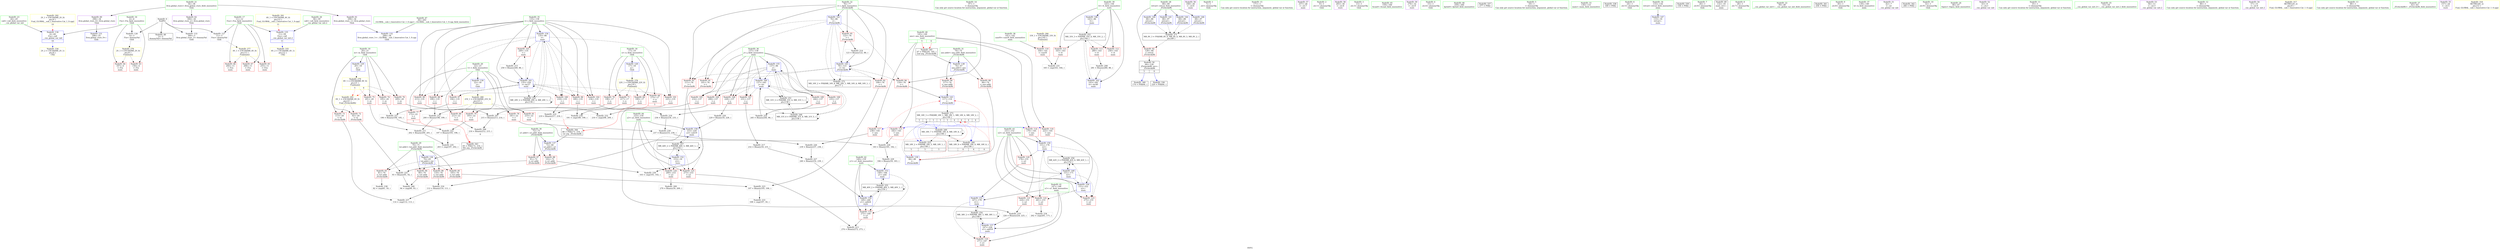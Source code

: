 digraph "SVFG" {
	label="SVFG";

	Node0x558e25064f40 [shape=record,color=grey,label="{NodeID: 0\nNullPtr}"];
	Node0x558e25064f40 -> Node0x558e25079da0[style=solid];
	Node0x558e25064f40 -> Node0x558e2507edf0[style=solid];
	Node0x558e25064f40 -> Node0x558e2507eec0[style=solid];
	Node0x558e25064f40 -> Node0x558e2507f4c0[style=solid];
	Node0x558e25079660 [shape=record,color=red,label="{NodeID: 97\n194\<--135\n\<--i\nmain\n}"];
	Node0x558e25079660 -> Node0x558e25085a70[style=solid];
	Node0x558e250642e0 [shape=record,color=green,label="{NodeID: 14\n97\<--1\n\<--dummyObj\nCan only get source location for instruction, argument, global var or function.}"];
	Node0x558e2509b350 [shape=record,color=yellow,style=double,label="{NodeID: 277\n4V_1 = ENCHI(MR_4V_0)\npts\{12 \}\nFun[main]}"];
	Node0x558e2509b350 -> Node0x558e2507ac30[style=dashed];
	Node0x558e2509b350 -> Node0x558e2507ad00[style=dashed];
	Node0x558e2509b350 -> Node0x558e2507add0[style=dashed];
	Node0x558e250791a0 [shape=record,color=red,label="{NodeID: 111\n163\<--143\n\<--tt\nmain\n}"];
	Node0x558e250791a0 -> Node0x558e25086970[style=solid];
	Node0x558e25077c80 [shape=record,color=green,label="{NodeID: 28\n68\<--69\nretval\<--retval_field_insensitive\n_Z5checkiiRi\n}"];
	Node0x558e25077c80 -> Node0x558e2507ba00[style=solid];
	Node0x558e25077c80 -> Node0x558e2507faa0[style=solid];
	Node0x558e25077c80 -> Node0x558e2507fb70[style=solid];
	Node0x558e25077c80 -> Node0x558e2507fde0[style=solid];
	Node0x558e25077c80 -> Node0x558e2507ff80[style=solid];
	Node0x558e2509bf90 [shape=record,color=yellow,style=double,label="{NodeID: 291\n4V_1 = ENCHI(MR_4V_0)\npts\{12 \}\nFun[_GLOBAL__sub_I_Innovative.Cat_1_0.cpp]|{<s0>11}}"];
	Node0x558e2509bf90:s0 -> Node0x558e2507f690[style=dashed,color=red];
	Node0x558e250846f0 [shape=record,color=grey,label="{NodeID: 208\n281 = Binary(280, 86, )\n}"];
	Node0x558e250846f0 -> Node0x558e25080c80[style=solid];
	Node0x558e2507ed20 [shape=record,color=red,label="{NodeID: 125\n273\<--153\n\<--y2\nmain\n}"];
	Node0x558e2507ed20 -> Node0x558e25084e70[style=solid];
	Node0x558e25078810 [shape=record,color=green,label="{NodeID: 42\n149\<--150\ny1\<--y1_field_insensitive\nmain\n}"];
	Node0x558e25078810 -> Node0x558e2507e840[style=solid];
	Node0x558e25078810 -> Node0x558e25080530[style=solid];
	Node0x558e25078810 -> Node0x558e25080a10[style=solid];
	Node0x558e25085bf0 [shape=record,color=grey,label="{NodeID: 222\n197 = Binary(193, 196, )\n}"];
	Node0x558e25085bf0 -> Node0x558e25086f70[style=solid];
	Node0x558e2507f9d0 [shape=record,color=blue,label="{NodeID: 139\n84\<--86\n\<--\n_Z5checkiiRi\n}"];
	Node0x558e2507f9d0 -> Node0x558e2509a110[style=dashed];
	Node0x558e2507a450 [shape=record,color=purple,label="{NodeID: 56\n168\<--26\n\<--.str.6\nmain\n}"];
	Node0x558e250870f0 [shape=record,color=grey,label="{NodeID: 236\n191 = cmp(189, 190, )\n}"];
	Node0x558e25080530 [shape=record,color=blue,label="{NodeID: 153\n149\<--184\ny1\<--add\nmain\n}"];
	Node0x558e25080530 -> Node0x558e2507e840[style=dashed];
	Node0x558e25080530 -> Node0x558e25094310[style=dashed];
	Node0x558e2507b040 [shape=record,color=red,label="{NodeID: 70\n198\<--17\n\<--n\nmain\n}"];
	Node0x558e2507b040 -> Node0x558e25084cf0[style=solid];
	Node0x558e25092a10 [shape=record,color=black,label="{NodeID: 250\nMR_29V_2 = PHI(MR_29V_4, MR_29V_1, )\npts\{136 \}\n}"];
	Node0x558e25092a10 -> Node0x558e25080600[style=dashed];
	Node0x558e25092a10 -> Node0x558e25092a10[style=dashed];
	Node0x558e2507bba0 [shape=record,color=red,label="{NodeID: 84\n90\<--70\n\<--tot.addr\n_Z5checkiiRi\n}"];
	Node0x558e2507bba0 -> Node0x558e250876f0[style=solid];
	Node0x558e25069a70 [shape=record,color=green,label="{NodeID: 1\n7\<--1\n.str\<--dummyObj\nGlob }"];
	Node0x558e25079730 [shape=record,color=red,label="{NodeID: 98\n199\<--135\n\<--i\nmain\n}"];
	Node0x558e25079730 -> Node0x558e25084cf0[style=solid];
	Node0x558e250643b0 [shape=record,color=green,label="{NodeID: 15\n171\<--1\n\<--dummyObj\nCan only get source location for instruction, argument, global var or function.}"];
	Node0x558e2509b430 [shape=record,color=yellow,style=double,label="{NodeID: 278\n22V_1 = ENCHI(MR_22V_0)\npts\{19 \}\nFun[main]}"];
	Node0x558e2509b430 -> Node0x558e2507aea0[style=dashed];
	Node0x558e2509b430 -> Node0x558e2507af70[style=dashed];
	Node0x558e2509b430 -> Node0x558e2507b040[style=dashed];
	Node0x558e2509b430 -> Node0x558e2507b110[style=dashed];
	Node0x558e25079270 [shape=record,color=red,label="{NodeID: 112\n256\<--143\n\<--tt\nmain\n}"];
	Node0x558e25077d50 [shape=record,color=green,label="{NodeID: 29\n70\<--71\ntot.addr\<--tot.addr_field_insensitive\n_Z5checkiiRi\n}"];
	Node0x558e25077d50 -> Node0x558e2507bad0[style=solid];
	Node0x558e25077d50 -> Node0x558e2507bba0[style=solid];
	Node0x558e25077d50 -> Node0x558e2507bc70[style=solid];
	Node0x558e25077d50 -> Node0x558e2507bd40[style=solid];
	Node0x558e25077d50 -> Node0x558e2507f760[style=solid];
	Node0x558e2509c0a0 [shape=record,color=yellow,style=double,label="{NodeID: 292\n2V_1 = ENCHI(MR_2V_0)\npts\{6 \}\nFun[_GLOBAL__sub_I_Innovative.Cat_1_0.cpp]|{<s0>10}}"];
	Node0x558e2509c0a0:s0 -> Node0x558e2507f5c0[style=dashed,color=red];
	Node0x558e25084870 [shape=record,color=grey,label="{NodeID: 209\n270 = Binary(18, 269, )\n}"];
	Node0x558e2507edf0 [shape=record,color=blue, style = dotted,label="{NodeID: 126\n4\<--3\nFin\<--dummyVal\nGlob }"];
	Node0x558e2507edf0 -> Node0x558e2509b240[style=dashed];
	Node0x558e250788e0 [shape=record,color=green,label="{NodeID: 43\n151\<--152\nx2\<--x2_field_insensitive\nmain\n}"];
	Node0x558e250788e0 -> Node0x558e2507e910[style=solid];
	Node0x558e250788e0 -> Node0x558e2507e9e0[style=solid];
	Node0x558e250788e0 -> Node0x558e2507eab0[style=solid];
	Node0x558e250788e0 -> Node0x558e2507eb80[style=solid];
	Node0x558e250788e0 -> Node0x558e250801f0[style=solid];
	Node0x558e250788e0 -> Node0x558e250802c0[style=solid];
	Node0x558e250788e0 -> Node0x558e250807a0[style=solid];
	Node0x558e25085d70 [shape=record,color=grey,label="{NodeID: 223\n107 = Binary(105, 106, )\n}"];
	Node0x558e25085d70 -> Node0x558e25086c70[style=solid];
	Node0x558e2507faa0 [shape=record,color=blue,label="{NodeID: 140\n68\<--88\nretval\<--\n_Z5checkiiRi\n}"];
	Node0x558e2507faa0 -> Node0x558e25099710[style=dashed];
	Node0x558e2507a520 [shape=record,color=purple,label="{NodeID: 57\n257\<--28\n\<--.str.7\nmain\n}"];
	Node0x558e25087270 [shape=record,color=grey,label="{NodeID: 237\n114 = cmp(112, 113, )\n}"];
	Node0x558e25080600 [shape=record,color=blue,label="{NodeID: 154\n135\<--86\ni\<--\nmain\n}"];
	Node0x558e25080600 -> Node0x558e25079590[style=dashed];
	Node0x558e25080600 -> Node0x558e25079660[style=dashed];
	Node0x558e25080600 -> Node0x558e25079730[style=dashed];
	Node0x558e25080600 -> Node0x558e25079800[style=dashed];
	Node0x558e25080600 -> Node0x558e250798d0[style=dashed];
	Node0x558e25080600 -> Node0x558e250799a0[style=dashed];
	Node0x558e25080600 -> Node0x558e25079a70[style=dashed];
	Node0x558e25080600 -> Node0x558e25079b40[style=dashed];
	Node0x558e25080600 -> Node0x558e25080bb0[style=dashed];
	Node0x558e25080600 -> Node0x558e25092a10[style=dashed];
	Node0x558e2507b110 [shape=record,color=red,label="{NodeID: 71\n217\<--17\n\<--n\nmain\n}"];
	Node0x558e2507b110 -> Node0x558e250849f0[style=solid];
	Node0x558e2509f390 [shape=record,color=yellow,style=double,label="{NodeID: 334\n2V_2 = CSCHI(MR_2V_1)\npts\{6 \}\nCS[]}"];
	Node0x558e25092f10 [shape=record,color=black,label="{NodeID: 251\nMR_31V_2 = PHI(MR_31V_4, MR_31V_1, )\npts\{138 \}\n}"];
	Node0x558e25092f10 -> Node0x558e250806d0[style=dashed];
	Node0x558e25092f10 -> Node0x558e25092010[style=dashed];
	Node0x558e25092f10 -> Node0x558e25092f10[style=dashed];
	Node0x558e2507bc70 [shape=record,color=red,label="{NodeID: 85\n105\<--70\n\<--tot.addr\n_Z5checkiiRi\n}"];
	Node0x558e2507bc70 -> Node0x558e25085d70[style=solid];
	Node0x558e250652e0 [shape=record,color=green,label="{NodeID: 2\n9\<--1\n.str.1\<--dummyObj\nGlob }"];
	Node0x558e25079800 [shape=record,color=red,label="{NodeID: 99\n213\<--135\n\<--i\nmain\n}"];
	Node0x558e25079800 -> Node0x558e25084570[style=solid];
	Node0x558e25063e20 [shape=record,color=green,label="{NodeID: 16\n4\<--6\nFin\<--Fin_field_insensitive\nGlob }"];
	Node0x558e25063e20 -> Node0x558e2507aa90[style=solid];
	Node0x558e25063e20 -> Node0x558e2507ab60[style=solid];
	Node0x558e25063e20 -> Node0x558e2507edf0[style=solid];
	Node0x558e25063e20 -> Node0x558e2507f5c0[style=solid];
	Node0x558e2509b510 [shape=record,color=yellow,style=double,label="{NodeID: 279\n6V_1 = ENCHI(MR_6V_0)\npts\{21 \}\nFun[main]|{|<s3>5|<s4>6}}"];
	Node0x558e2509b510 -> Node0x558e2507b380[style=dashed];
	Node0x558e2509b510 -> Node0x558e2507b450[style=dashed];
	Node0x558e2509b510 -> Node0x558e2507b520[style=dashed];
	Node0x558e2509b510:s3 -> Node0x558e2509c180[style=dashed,color=red];
	Node0x558e2509b510:s4 -> Node0x558e2509c180[style=dashed,color=red];
	Node0x558e25079340 [shape=record,color=red,label="{NodeID: 113\n280\<--143\n\<--tt\nmain\n}"];
	Node0x558e25079340 -> Node0x558e250846f0[style=solid];
	Node0x558e25077e20 [shape=record,color=green,label="{NodeID: 30\n72\<--73\nn1.addr\<--n1.addr_field_insensitive\n_Z5checkiiRi\n}"];
	Node0x558e25077e20 -> Node0x558e2507be10[style=solid];
	Node0x558e25077e20 -> Node0x558e2507bee0[style=solid];
	Node0x558e25077e20 -> Node0x558e2507f830[style=solid];
	Node0x558e2509c180 [shape=record,color=yellow,style=double,label="{NodeID: 293\n6V_1 = ENCHI(MR_6V_0)\npts\{21 \}\nFun[_Z5checkiiRi]}"];
	Node0x558e2509c180 -> Node0x558e2507b1e0[style=dashed];
	Node0x558e2509c180 -> Node0x558e2507b2b0[style=dashed];
	Node0x558e250849f0 [shape=record,color=grey,label="{NodeID: 210\n219 = Binary(217, 218, )\n|{<s0>6}}"];
	Node0x558e250849f0:s0 -> Node0x558e250af700[style=solid,color=red];
	Node0x558e2507eec0 [shape=record,color=blue, style = dotted,label="{NodeID: 127\n11\<--3\nFou\<--dummyVal\nGlob }"];
	Node0x558e2507eec0 -> Node0x558e2509b350[style=dashed];
	Node0x558e250789b0 [shape=record,color=green,label="{NodeID: 44\n153\<--154\ny2\<--y2_field_insensitive\nmain\n}"];
	Node0x558e250789b0 -> Node0x558e2507ec50[style=solid];
	Node0x558e250789b0 -> Node0x558e2507ed20[style=solid];
	Node0x558e250789b0 -> Node0x558e25080460[style=solid];
	Node0x558e250789b0 -> Node0x558e25080940[style=solid];
	Node0x558e25085ef0 [shape=record,color=grey,label="{NodeID: 224\n245 = Binary(244, 86, )\n}"];
	Node0x558e25085ef0 -> Node0x558e25080ae0[style=solid];
	Node0x558e2507fb70 [shape=record,color=blue,label="{NodeID: 141\n68\<--97\nretval\<--\n_Z5checkiiRi\n}"];
	Node0x558e2507fb70 -> Node0x558e25099710[style=dashed];
	Node0x558e2507a5f0 [shape=record,color=purple,label="{NodeID: 58\n265\<--30\n\<--.str.8\nmain\n}"];
	Node0x558e250873f0 [shape=record,color=grey,label="{NodeID: 238\n82 = cmp(81, 18, )\n}"];
	Node0x558e250806d0 [shape=record,color=blue,label="{NodeID: 155\n137\<--86\nj\<--\nmain\n}"];
	Node0x558e250806d0 -> Node0x558e25079c10[style=dashed];
	Node0x558e250806d0 -> Node0x558e25079ce0[style=dashed];
	Node0x558e250806d0 -> Node0x558e25078d90[style=dashed];
	Node0x558e250806d0 -> Node0x558e25078e60[style=dashed];
	Node0x558e250806d0 -> Node0x558e25078f30[style=dashed];
	Node0x558e250806d0 -> Node0x558e25079000[style=dashed];
	Node0x558e250806d0 -> Node0x558e25080ae0[style=dashed];
	Node0x558e250806d0 -> Node0x558e25092010[style=dashed];
	Node0x558e250806d0 -> Node0x558e25092f10[style=dashed];
	Node0x558e2507b1e0 [shape=record,color=red,label="{NodeID: 72\n92\<--20\n\<--m\n_Z5checkiiRi\n}"];
	Node0x558e2507b1e0 -> Node0x558e25086070[style=solid];
	Node0x558e2509f4f0 [shape=record,color=yellow,style=double,label="{NodeID: 335\n4V_2 = CSCHI(MR_4V_1)\npts\{12 \}\nCS[]}"];
	Node0x558e25093410 [shape=record,color=black,label="{NodeID: 252\nMR_35V_3 = PHI(MR_35V_4, MR_35V_2, )\npts\{144 \}\n}"];
	Node0x558e25093410 -> Node0x558e250791a0[style=dashed];
	Node0x558e25093410 -> Node0x558e25079270[style=dashed];
	Node0x558e25093410 -> Node0x558e25079340[style=dashed];
	Node0x558e25093410 -> Node0x558e25080c80[style=dashed];
	Node0x558e2507bd40 [shape=record,color=red,label="{NodeID: 86\n110\<--70\n\<--tot.addr\n_Z5checkiiRi\n}"];
	Node0x558e2507bd40 -> Node0x558e250852f0[style=solid];
	Node0x558e2506a5e0 [shape=record,color=green,label="{NodeID: 3\n13\<--1\n.str.3\<--dummyObj\nGlob }"];
	Node0x558e250798d0 [shape=record,color=red,label="{NodeID: 100\n218\<--135\n\<--i\nmain\n}"];
	Node0x558e250798d0 -> Node0x558e250849f0[style=solid];
	Node0x558e25063ef0 [shape=record,color=green,label="{NodeID: 17\n11\<--12\nFou\<--Fou_field_insensitive\nGlob }"];
	Node0x558e25063ef0 -> Node0x558e2507ac30[style=solid];
	Node0x558e25063ef0 -> Node0x558e2507ad00[style=solid];
	Node0x558e25063ef0 -> Node0x558e2507add0[style=solid];
	Node0x558e25063ef0 -> Node0x558e2507eec0[style=solid];
	Node0x558e25063ef0 -> Node0x558e2507f690[style=solid];
	Node0x558e2509b5f0 [shape=record,color=yellow,style=double,label="{NodeID: 280\n25V_1 = ENCHI(MR_25V_0)\npts\{23 \}\nFun[main]}"];
	Node0x558e2509b5f0 -> Node0x558e2507b5f0[style=dashed];
	Node0x558e2509b5f0 -> Node0x558e2507b6c0[style=dashed];
	Node0x558e2509b5f0 -> Node0x558e2507b790[style=dashed];
	Node0x558e2509b5f0 -> Node0x558e2507b860[style=dashed];
	Node0x558e2509b5f0 -> Node0x558e2507b930[style=dashed];
	Node0x558e25079410 [shape=record,color=red,label="{NodeID: 114\n176\<--145\n\<--ans\nmain\n}"];
	Node0x558e25079410 -> Node0x558e250802c0[style=solid];
	Node0x558e25077ef0 [shape=record,color=green,label="{NodeID: 31\n74\<--75\nans.addr\<--ans.addr_field_insensitive\n_Z5checkiiRi\n}"];
	Node0x558e25077ef0 -> Node0x558e2507bfb0[style=solid];
	Node0x558e25077ef0 -> Node0x558e2507c080[style=solid];
	Node0x558e25077ef0 -> Node0x558e2507f900[style=solid];
	Node0x558e25084b70 [shape=record,color=grey,label="{NodeID: 211\n202 = Binary(200, 201, )\n}"];
	Node0x558e25084b70 -> Node0x558e25086f70[style=solid];
	Node0x558e2507efc0 [shape=record,color=blue,label="{NodeID: 128\n17\<--18\nn\<--\nGlob }"];
	Node0x558e2507efc0 -> Node0x558e2509b430[style=dashed];
	Node0x558e25078a80 [shape=record,color=green,label="{NodeID: 45\n159\<--160\nfscanf\<--fscanf_field_insensitive\n}"];
	Node0x558e25086070 [shape=record,color=grey,label="{NodeID: 225\n93 = Binary(91, 92, )\n}"];
	Node0x558e25086070 -> Node0x558e250876f0[style=solid];
	Node0x558e2507fc40 [shape=record,color=blue,label="{NodeID: 142\n76\<--86\ni\<--\n_Z5checkiiRi\n}"];
	Node0x558e2507fc40 -> Node0x558e2507c150[style=dashed];
	Node0x558e2507fc40 -> Node0x558e2507c220[style=dashed];
	Node0x558e2507fc40 -> Node0x558e2507c2f0[style=dashed];
	Node0x558e2507fc40 -> Node0x558e2507c3c0[style=dashed];
	Node0x558e2507fc40 -> Node0x558e2507c490[style=dashed];
	Node0x558e2507fc40 -> Node0x558e2507feb0[style=dashed];
	Node0x558e2507fc40 -> Node0x558e25099c10[style=dashed];
	Node0x558e2507a6c0 [shape=record,color=purple,label="{NodeID: 59\n276\<--32\n\<--.str.9\nmain\n}"];
	Node0x558e25087570 [shape=record,color=grey,label="{NodeID: 239\n103 = cmp(101, 102, )\n}"];
	Node0x558e250807a0 [shape=record,color=blue,label="{NodeID: 156\n151\<--222\nx2\<--\nmain\n}"];
	Node0x558e250807a0 -> Node0x558e2507e9e0[style=dashed];
	Node0x558e250807a0 -> Node0x558e2507eab0[style=dashed];
	Node0x558e250807a0 -> Node0x558e2507eb80[style=dashed];
	Node0x558e250807a0 -> Node0x558e25094810[style=dashed];
	Node0x558e2507b2b0 [shape=record,color=red,label="{NodeID: 73\n113\<--20\n\<--m\n_Z5checkiiRi\n}"];
	Node0x558e2507b2b0 -> Node0x558e25087270[style=solid];
	Node0x558e24de1170 [shape=record,color=black,label="{NodeID: 336\n220 = PHI(64, )\n}"];
	Node0x558e25093910 [shape=record,color=black,label="{NodeID: 253\nMR_18V_2 = PHI(MR_18V_5, MR_18V_1, )\npts\{146 \}\n|{<s0>5|<s1>5|<s2>5}}"];
	Node0x558e25093910:s0 -> Node0x558e2507f9d0[style=dashed,color=red];
	Node0x558e25093910:s1 -> Node0x558e2507fd10[style=dashed,color=red];
	Node0x558e25093910:s2 -> Node0x558e2509a110[style=dashed,color=red];
	Node0x558e2507be10 [shape=record,color=red,label="{NodeID: 87\n91\<--72\n\<--n1.addr\n_Z5checkiiRi\n}"];
	Node0x558e2507be10 -> Node0x558e25086070[style=solid];
	Node0x558e25076e10 [shape=record,color=green,label="{NodeID: 4\n15\<--1\n.str.4\<--dummyObj\nGlob }"];
	Node0x558e250799a0 [shape=record,color=red,label="{NodeID: 101\n225\<--135\n\<--i\nmain\n}"];
	Node0x558e250799a0 -> Node0x558e25085770[style=solid];
	Node0x558e25063fc0 [shape=record,color=green,label="{NodeID: 18\n17\<--19\nn\<--n_field_insensitive\nGlob }"];
	Node0x558e25063fc0 -> Node0x558e2507aea0[style=solid];
	Node0x558e25063fc0 -> Node0x558e2507af70[style=solid];
	Node0x558e25063fc0 -> Node0x558e2507b040[style=solid];
	Node0x558e25063fc0 -> Node0x558e2507b110[style=solid];
	Node0x558e25063fc0 -> Node0x558e2507efc0[style=solid];
	Node0x558e2507e580 [shape=record,color=red,label="{NodeID: 115\n182\<--145\n\<--ans\nmain\n}"];
	Node0x558e2507e580 -> Node0x558e250864f0[style=solid];
	Node0x558e25077fc0 [shape=record,color=green,label="{NodeID: 32\n76\<--77\ni\<--i_field_insensitive\n_Z5checkiiRi\n}"];
	Node0x558e25077fc0 -> Node0x558e2507c150[style=solid];
	Node0x558e25077fc0 -> Node0x558e2507c220[style=solid];
	Node0x558e25077fc0 -> Node0x558e2507c2f0[style=solid];
	Node0x558e25077fc0 -> Node0x558e2507c3c0[style=solid];
	Node0x558e25077fc0 -> Node0x558e2507c490[style=solid];
	Node0x558e25077fc0 -> Node0x558e2507fc40[style=solid];
	Node0x558e25077fc0 -> Node0x558e2507feb0[style=solid];
	Node0x558e25084cf0 [shape=record,color=grey,label="{NodeID: 212\n200 = Binary(198, 199, )\n}"];
	Node0x558e25084cf0 -> Node0x558e25084b70[style=solid];
	Node0x558e2507f0c0 [shape=record,color=blue,label="{NodeID: 129\n20\<--18\nm\<--\nGlob }"];
	Node0x558e2507f0c0 -> Node0x558e2509b510[style=dashed];
	Node0x558e25078b80 [shape=record,color=green,label="{NodeID: 46\n259\<--260\nfprintf\<--fprintf_field_insensitive\n}"];
	Node0x558e250861f0 [shape=record,color=grey,label="{NodeID: 226\n239 = Binary(237, 238, )\n}"];
	Node0x558e250861f0 -> Node0x558e25086370[style=solid];
	Node0x558e2507fd10 [shape=record,color=blue,label="{NodeID: 143\n117\<--116\n\<--\n_Z5checkiiRi\n}"];
	Node0x558e2507fd10 -> Node0x558e2509a110[style=dashed];
	Node0x558e2507a790 [shape=record,color=purple,label="{NodeID: 60\n298\<--34\nllvm.global_ctors_0\<--llvm.global_ctors\nGlob }"];
	Node0x558e2507a790 -> Node0x558e2507f2c0[style=solid];
	Node0x558e250876f0 [shape=record,color=grey,label="{NodeID: 240\n94 = cmp(90, 93, )\n}"];
	Node0x558e25080870 [shape=record,color=blue,label="{NodeID: 157\n147\<--226\nx1\<--add18\nmain\n}"];
	Node0x558e25080870 -> Node0x558e2507e770[style=dashed];
	Node0x558e25080870 -> Node0x558e25093e10[style=dashed];
	Node0x558e2507b380 [shape=record,color=red,label="{NodeID: 74\n195\<--20\n\<--m\nmain\n}"];
	Node0x558e2507b380 -> Node0x558e25085a70[style=solid];
	Node0x558e250aee60 [shape=record,color=black,label="{NodeID: 337\n277 = PHI()\n}"];
	Node0x558e25093e10 [shape=record,color=black,label="{NodeID: 254\nMR_38V_2 = PHI(MR_38V_5, MR_38V_1, )\npts\{148 \}\n}"];
	Node0x558e25093e10 -> Node0x558e2507e770[style=dashed];
	Node0x558e25093e10 -> Node0x558e25080390[style=dashed];
	Node0x558e25093e10 -> Node0x558e25080870[style=dashed];
	Node0x558e25093e10 -> Node0x558e25093e10[style=dashed];
	Node0x558e2507bee0 [shape=record,color=red,label="{NodeID: 88\n102\<--72\n\<--n1.addr\n_Z5checkiiRi\n}"];
	Node0x558e2507bee0 -> Node0x558e25087570[style=solid];
	Node0x558e25076ea0 [shape=record,color=green,label="{NodeID: 5\n18\<--1\n\<--dummyObj\nCan only get source location for instruction, argument, global var or function.}"];
	Node0x558e25079a70 [shape=record,color=red,label="{NodeID: 102\n234\<--135\n\<--i\nmain\n}"];
	Node0x558e25079a70 -> Node0x558e250855f0[style=solid];
	Node0x558e25064090 [shape=record,color=green,label="{NodeID: 19\n20\<--21\nm\<--m_field_insensitive\nGlob }"];
	Node0x558e25064090 -> Node0x558e2507b1e0[style=solid];
	Node0x558e25064090 -> Node0x558e2507b2b0[style=solid];
	Node0x558e25064090 -> Node0x558e2507b380[style=solid];
	Node0x558e25064090 -> Node0x558e2507b450[style=solid];
	Node0x558e25064090 -> Node0x558e2507b520[style=solid];
	Node0x558e25064090 -> Node0x558e2507f0c0[style=solid];
	Node0x558e2507e610 [shape=record,color=red,label="{NodeID: 116\n222\<--145\n\<--ans\nmain\n}"];
	Node0x558e2507e610 -> Node0x558e250807a0[style=solid];
	Node0x558e25078090 [shape=record,color=green,label="{NodeID: 33\n130\<--131\nmain\<--main_field_insensitive\n}"];
	Node0x558e25084e70 [shape=record,color=grey,label="{NodeID: 213\n274 = Binary(272, 273, )\n}"];
	Node0x558e2507f1c0 [shape=record,color=blue,label="{NodeID: 130\n22\<--18\nt\<--\nGlob }"];
	Node0x558e2507f1c0 -> Node0x558e2509b5f0[style=dashed];
	Node0x558e25078c80 [shape=record,color=green,label="{NodeID: 47\n36\<--293\n_GLOBAL__sub_I_Innovative.Cat_1_0.cpp\<--_GLOBAL__sub_I_Innovative.Cat_1_0.cpp_field_insensitive\n}"];
	Node0x558e25078c80 -> Node0x558e2507f3c0[style=solid];
	Node0x558e25086370 [shape=record,color=grey,label="{NodeID: 227\n240 = Binary(232, 239, )\n}"];
	Node0x558e25086370 -> Node0x558e25080a10[style=solid];
	Node0x558e2507fde0 [shape=record,color=blue,label="{NodeID: 144\n68\<--88\nretval\<--\n_Z5checkiiRi\n}"];
	Node0x558e2507fde0 -> Node0x558e25099710[style=dashed];
	Node0x558e2507a890 [shape=record,color=purple,label="{NodeID: 61\n299\<--34\nllvm.global_ctors_1\<--llvm.global_ctors\nGlob }"];
	Node0x558e2507a890 -> Node0x558e2507f3c0[style=solid];
	Node0x558e25080940 [shape=record,color=blue,label="{NodeID: 158\n153\<--229\ny2\<--sub19\nmain\n}"];
	Node0x558e25080940 -> Node0x558e2507ec50[style=dashed];
	Node0x558e25080940 -> Node0x558e2507ed20[style=dashed];
	Node0x558e25080940 -> Node0x558e25094d10[style=dashed];
	Node0x558e2507b450 [shape=record,color=red,label="{NodeID: 75\n201\<--20\n\<--m\nmain\n}"];
	Node0x558e2507b450 -> Node0x558e25084b70[style=solid];
	Node0x558e250aef30 [shape=record,color=black,label="{NodeID: 338\n169 = PHI()\n}"];
	Node0x558e25094310 [shape=record,color=black,label="{NodeID: 255\nMR_40V_2 = PHI(MR_40V_5, MR_40V_1, )\npts\{150 \}\n}"];
	Node0x558e25094310 -> Node0x558e2507e840[style=dashed];
	Node0x558e25094310 -> Node0x558e25080530[style=dashed];
	Node0x558e25094310 -> Node0x558e25080a10[style=dashed];
	Node0x558e25094310 -> Node0x558e25094310[style=dashed];
	Node0x558e2507bfb0 [shape=record,color=red,label="{NodeID: 89\n84\<--74\n\<--ans.addr\n_Z5checkiiRi\n}"];
	Node0x558e2507bfb0 -> Node0x558e2507f9d0[style=solid];
	Node0x558e25076f30 [shape=record,color=green,label="{NodeID: 6\n24\<--1\n.str.5\<--dummyObj\nGlob }"];
	Node0x558e25079b40 [shape=record,color=red,label="{NodeID: 103\n249\<--135\n\<--i\nmain\n}"];
	Node0x558e25079b40 -> Node0x558e25085170[style=solid];
	Node0x558e25077780 [shape=record,color=green,label="{NodeID: 20\n22\<--23\nt\<--t_field_insensitive\nGlob }"];
	Node0x558e25077780 -> Node0x558e2507b5f0[style=solid];
	Node0x558e25077780 -> Node0x558e2507b6c0[style=solid];
	Node0x558e25077780 -> Node0x558e2507b790[style=solid];
	Node0x558e25077780 -> Node0x558e2507b860[style=solid];
	Node0x558e25077780 -> Node0x558e2507b930[style=solid];
	Node0x558e25077780 -> Node0x558e2507f1c0[style=solid];
	Node0x558e2507e6a0 [shape=record,color=red,label="{NodeID: 117\n238\<--145\n\<--ans\nmain\n}"];
	Node0x558e2507e6a0 -> Node0x558e250861f0[style=solid];
	Node0x558e25078190 [shape=record,color=green,label="{NodeID: 34\n133\<--134\nretval\<--retval_field_insensitive\nmain\n}"];
	Node0x558e25078190 -> Node0x558e25080050[style=solid];
	Node0x558e25084ff0 [shape=record,color=grey,label="{NodeID: 214\n123 = Binary(122, 86, )\n}"];
	Node0x558e25084ff0 -> Node0x558e2507feb0[style=solid];
	Node0x558e2507f2c0 [shape=record,color=blue,label="{NodeID: 131\n298\<--35\nllvm.global_ctors_0\<--\nGlob }"];
	Node0x558e25079da0 [shape=record,color=black,label="{NodeID: 48\n2\<--3\ndummyVal\<--dummyVal\n}"];
	Node0x558e250864f0 [shape=record,color=grey,label="{NodeID: 228\n183 = Binary(181, 182, )\n}"];
	Node0x558e250864f0 -> Node0x558e25086670[style=solid];
	Node0x558e2507feb0 [shape=record,color=blue,label="{NodeID: 145\n76\<--123\ni\<--inc\n_Z5checkiiRi\n}"];
	Node0x558e2507feb0 -> Node0x558e2507c150[style=dashed];
	Node0x558e2507feb0 -> Node0x558e2507c220[style=dashed];
	Node0x558e2507feb0 -> Node0x558e2507c2f0[style=dashed];
	Node0x558e2507feb0 -> Node0x558e2507c3c0[style=dashed];
	Node0x558e2507feb0 -> Node0x558e2507c490[style=dashed];
	Node0x558e2507feb0 -> Node0x558e2507feb0[style=dashed];
	Node0x558e2507feb0 -> Node0x558e25099c10[style=dashed];
	Node0x558e2507a990 [shape=record,color=purple,label="{NodeID: 62\n300\<--34\nllvm.global_ctors_2\<--llvm.global_ctors\nGlob }"];
	Node0x558e2507a990 -> Node0x558e2507f4c0[style=solid];
	Node0x558e25080a10 [shape=record,color=blue,label="{NodeID: 159\n149\<--240\ny1\<--add24\nmain\n}"];
	Node0x558e25080a10 -> Node0x558e2507e840[style=dashed];
	Node0x558e25080a10 -> Node0x558e25094310[style=dashed];
	Node0x558e2507b520 [shape=record,color=red,label="{NodeID: 76\n209\<--20\n\<--m\nmain\n}"];
	Node0x558e2507b520 -> Node0x558e25086af0[style=solid];
	Node0x558e250af000 [shape=record,color=black,label="{NodeID: 339\n158 = PHI()\n}"];
	Node0x558e25094810 [shape=record,color=black,label="{NodeID: 256\nMR_42V_2 = PHI(MR_42V_6, MR_42V_1, )\npts\{152 \}\n}"];
	Node0x558e25094810 -> Node0x558e250801f0[style=dashed];
	Node0x558e2507c080 [shape=record,color=red,label="{NodeID: 90\n117\<--74\n\<--ans.addr\n_Z5checkiiRi\n}"];
	Node0x558e2507c080 -> Node0x558e2507fd10[style=solid];
	Node0x558e25069b60 [shape=record,color=green,label="{NodeID: 7\n26\<--1\n.str.6\<--dummyObj\nGlob }"];
	Node0x558e25079c10 [shape=record,color=red,label="{NodeID: 104\n208\<--137\n\<--j\nmain\n}"];
	Node0x558e25079c10 -> Node0x558e25086af0[style=solid];
	Node0x558e25077810 [shape=record,color=green,label="{NodeID: 21\n34\<--38\nllvm.global_ctors\<--llvm.global_ctors_field_insensitive\nGlob }"];
	Node0x558e25077810 -> Node0x558e2507a790[style=solid];
	Node0x558e25077810 -> Node0x558e2507a890[style=solid];
	Node0x558e25077810 -> Node0x558e2507a990[style=solid];
	Node0x558e2509b970 [shape=record,color=yellow,style=double,label="{NodeID: 284\n33V_1 = ENCHI(MR_33V_0)\npts\{142 \}\nFun[main]}"];
	Node0x558e2509b970 -> Node0x558e250790d0[style=dashed];
	Node0x558e2507e770 [shape=record,color=red,label="{NodeID: 118\n271\<--147\n\<--x1\nmain\n}"];
	Node0x558e25078260 [shape=record,color=green,label="{NodeID: 35\n135\<--136\ni\<--i_field_insensitive\nmain\n}"];
	Node0x558e25078260 -> Node0x558e25079590[style=solid];
	Node0x558e25078260 -> Node0x558e25079660[style=solid];
	Node0x558e25078260 -> Node0x558e25079730[style=solid];
	Node0x558e25078260 -> Node0x558e25079800[style=solid];
	Node0x558e25078260 -> Node0x558e250798d0[style=solid];
	Node0x558e25078260 -> Node0x558e250799a0[style=solid];
	Node0x558e25078260 -> Node0x558e25079a70[style=solid];
	Node0x558e25078260 -> Node0x558e25079b40[style=solid];
	Node0x558e25078260 -> Node0x558e25080600[style=solid];
	Node0x558e25078260 -> Node0x558e25080bb0[style=solid];
	Node0x558e25085170 [shape=record,color=grey,label="{NodeID: 215\n250 = Binary(249, 86, )\n}"];
	Node0x558e25085170 -> Node0x558e25080bb0[style=solid];
	Node0x558e2507f3c0 [shape=record,color=blue,label="{NodeID: 132\n299\<--36\nllvm.global_ctors_1\<--_GLOBAL__sub_I_Innovative.Cat_1_0.cpp\nGlob }"];
	Node0x558e25079ea0 [shape=record,color=black,label="{NodeID: 49\n132\<--18\nmain_ret\<--\nmain\n}"];
	Node0x558e25086670 [shape=record,color=grey,label="{NodeID: 229\n184 = Binary(18, 183, )\n}"];
	Node0x558e25086670 -> Node0x558e25080530[style=solid];
	Node0x558e2507ff80 [shape=record,color=blue,label="{NodeID: 146\n68\<--97\nretval\<--\n_Z5checkiiRi\n}"];
	Node0x558e2507ff80 -> Node0x558e25099710[style=dashed];
	Node0x558e2507aa90 [shape=record,color=red,label="{NodeID: 63\n156\<--4\n\<--Fin\nmain\n}"];
	Node0x558e25080ae0 [shape=record,color=blue,label="{NodeID: 160\n137\<--245\nj\<--inc\nmain\n}"];
	Node0x558e25080ae0 -> Node0x558e25079c10[style=dashed];
	Node0x558e25080ae0 -> Node0x558e25079ce0[style=dashed];
	Node0x558e25080ae0 -> Node0x558e25078d90[style=dashed];
	Node0x558e25080ae0 -> Node0x558e25078e60[style=dashed];
	Node0x558e25080ae0 -> Node0x558e25078f30[style=dashed];
	Node0x558e25080ae0 -> Node0x558e25079000[style=dashed];
	Node0x558e25080ae0 -> Node0x558e25080ae0[style=dashed];
	Node0x558e25080ae0 -> Node0x558e25092010[style=dashed];
	Node0x558e25080ae0 -> Node0x558e25092f10[style=dashed];
	Node0x558e2507b5f0 [shape=record,color=red,label="{NodeID: 77\n172\<--22\n\<--t\nmain\n|{<s0>5}}"];
	Node0x558e2507b5f0:s0 -> Node0x558e250af400[style=solid,color=red];
	Node0x558e250af100 [shape=record,color=black,label="{NodeID: 340\n174 = PHI(64, )\n}"];
	Node0x558e25094d10 [shape=record,color=black,label="{NodeID: 257\nMR_44V_2 = PHI(MR_44V_5, MR_44V_1, )\npts\{154 \}\n}"];
	Node0x558e25094d10 -> Node0x558e2507ec50[style=dashed];
	Node0x558e25094d10 -> Node0x558e2507ed20[style=dashed];
	Node0x558e25094d10 -> Node0x558e25080460[style=dashed];
	Node0x558e25094d10 -> Node0x558e25080940[style=dashed];
	Node0x558e25094d10 -> Node0x558e25094d10[style=dashed];
	Node0x558e2507c150 [shape=record,color=red,label="{NodeID: 91\n101\<--76\n\<--i\n_Z5checkiiRi\n}"];
	Node0x558e2507c150 -> Node0x558e25087570[style=solid];
	Node0x558e25069bf0 [shape=record,color=green,label="{NodeID: 8\n28\<--1\n.str.7\<--dummyObj\nGlob }"];
	Node0x558e25099710 [shape=record,color=black,label="{NodeID: 271\nMR_8V_3 = PHI(MR_8V_6, MR_8V_4, MR_8V_5, MR_8V_2, )\npts\{69 \}\n}"];
	Node0x558e25099710 -> Node0x558e2507ba00[style=dashed];
	Node0x558e25079ce0 [shape=record,color=red,label="{NodeID: 105\n214\<--137\n\<--j\nmain\n}"];
	Node0x558e25079ce0 -> Node0x558e25084570[style=solid];
	Node0x558e250778a0 [shape=record,color=green,label="{NodeID: 22\n39\<--40\n__cxx_global_var_init\<--__cxx_global_var_init_field_insensitive\n}"];
	Node0x558e2507e840 [shape=record,color=red,label="{NodeID: 119\n272\<--149\n\<--y1\nmain\n}"];
	Node0x558e2507e840 -> Node0x558e25084e70[style=solid];
	Node0x558e25078330 [shape=record,color=green,label="{NodeID: 36\n137\<--138\nj\<--j_field_insensitive\nmain\n}"];
	Node0x558e25078330 -> Node0x558e25079c10[style=solid];
	Node0x558e25078330 -> Node0x558e25079ce0[style=solid];
	Node0x558e25078330 -> Node0x558e25078d90[style=solid];
	Node0x558e25078330 -> Node0x558e25078e60[style=solid];
	Node0x558e25078330 -> Node0x558e25078f30[style=solid];
	Node0x558e25078330 -> Node0x558e25079000[style=solid];
	Node0x558e25078330 -> Node0x558e250806d0[style=solid];
	Node0x558e25078330 -> Node0x558e25080ae0[style=solid];
	Node0x558e250852f0 [shape=record,color=grey,label="{NodeID: 216\n112 = Binary(110, 111, )\n}"];
	Node0x558e250852f0 -> Node0x558e25087270[style=solid];
	Node0x558e2507f4c0 [shape=record,color=blue, style = dotted,label="{NodeID: 133\n300\<--3\nllvm.global_ctors_2\<--dummyVal\nGlob }"];
	Node0x558e25079f70 [shape=record,color=black,label="{NodeID: 50\n64\<--128\n_Z5checkiiRi_ret\<--\n_Z5checkiiRi\n|{<s0>5|<s1>6}}"];
	Node0x558e25079f70:s0 -> Node0x558e250af100[style=solid,color=blue];
	Node0x558e25079f70:s1 -> Node0x558e24de1170[style=solid,color=blue];
	Node0x558e250867f0 [shape=record,color=grey,label="{NodeID: 230\n237 = Binary(233, 236, )\n}"];
	Node0x558e250867f0 -> Node0x558e250861f0[style=solid];
	Node0x558e25080050 [shape=record,color=blue,label="{NodeID: 147\n133\<--18\nretval\<--\nmain\n}"];
	Node0x558e2507ab60 [shape=record,color=red,label="{NodeID: 64\n167\<--4\n\<--Fin\nmain\n}"];
	Node0x558e25080bb0 [shape=record,color=blue,label="{NodeID: 161\n135\<--250\ni\<--inc27\nmain\n}"];
	Node0x558e25080bb0 -> Node0x558e25079590[style=dashed];
	Node0x558e25080bb0 -> Node0x558e25079660[style=dashed];
	Node0x558e25080bb0 -> Node0x558e25079730[style=dashed];
	Node0x558e25080bb0 -> Node0x558e25079800[style=dashed];
	Node0x558e25080bb0 -> Node0x558e250798d0[style=dashed];
	Node0x558e25080bb0 -> Node0x558e250799a0[style=dashed];
	Node0x558e25080bb0 -> Node0x558e25079a70[style=dashed];
	Node0x558e25080bb0 -> Node0x558e25079b40[style=dashed];
	Node0x558e25080bb0 -> Node0x558e25080bb0[style=dashed];
	Node0x558e25080bb0 -> Node0x558e25092a10[style=dashed];
	Node0x558e2507b6c0 [shape=record,color=red,label="{NodeID: 78\n181\<--22\n\<--t\nmain\n}"];
	Node0x558e2507b6c0 -> Node0x558e250864f0[style=solid];
	Node0x558e250af260 [shape=record,color=black,label="{NodeID: 341\n258 = PHI()\n}"];
	Node0x558e2507c220 [shape=record,color=red,label="{NodeID: 92\n106\<--76\n\<--i\n_Z5checkiiRi\n}"];
	Node0x558e2507c220 -> Node0x558e25085d70[style=solid];
	Node0x558e25069c80 [shape=record,color=green,label="{NodeID: 9\n30\<--1\n.str.8\<--dummyObj\nGlob }"];
	Node0x558e25099c10 [shape=record,color=black,label="{NodeID: 272\nMR_16V_2 = PHI(MR_16V_4, MR_16V_1, MR_16V_4, MR_16V_1, )\npts\{77 \}\n}"];
	Node0x558e25078d90 [shape=record,color=red,label="{NodeID: 106\n228\<--137\n\<--j\nmain\n}"];
	Node0x558e25078d90 -> Node0x558e250858f0[style=solid];
	Node0x558e25077930 [shape=record,color=green,label="{NodeID: 23\n44\<--45\ncall\<--call_field_insensitive\n__cxx_global_var_init\n}"];
	Node0x558e25077930 -> Node0x558e2507f5c0[style=solid];
	Node0x558e2507e910 [shape=record,color=red,label="{NodeID: 120\n178\<--151\n\<--x2\nmain\n}"];
	Node0x558e2507e910 -> Node0x558e25080390[style=solid];
	Node0x558e25078400 [shape=record,color=green,label="{NodeID: 37\n139\<--140\nk\<--k_field_insensitive\nmain\n}"];
	Node0x558e25085470 [shape=record,color=grey,label="{NodeID: 217\n232 = Binary(18, 231, )\n}"];
	Node0x558e25085470 -> Node0x558e25086370[style=solid];
	Node0x558e2507f5c0 [shape=record,color=blue,label="{NodeID: 134\n4\<--44\nFin\<--call\n__cxx_global_var_init\n|{<s0>10}}"];
	Node0x558e2507f5c0:s0 -> Node0x558e2509f390[style=dashed,color=blue];
	Node0x558e2507a040 [shape=record,color=purple,label="{NodeID: 51\n42\<--7\n\<--.str\n__cxx_global_var_init\n}"];
	Node0x558e25086970 [shape=record,color=grey,label="{NodeID: 231\n165 = cmp(163, 164, )\n}"];
	Node0x558e25080120 [shape=record,color=blue,label="{NodeID: 148\n143\<--86\ntt\<--\nmain\n}"];
	Node0x558e25080120 -> Node0x558e25093410[style=dashed];
	Node0x558e2507ac30 [shape=record,color=red,label="{NodeID: 65\n255\<--11\n\<--Fou\nmain\n}"];
	Node0x558e25080c80 [shape=record,color=blue,label="{NodeID: 162\n143\<--281\ntt\<--inc40\nmain\n}"];
	Node0x558e25080c80 -> Node0x558e25093410[style=dashed];
	Node0x558e2507b790 [shape=record,color=red,label="{NodeID: 79\n193\<--22\n\<--t\nmain\n}"];
	Node0x558e2507b790 -> Node0x558e25085bf0[style=solid];
	Node0x558e250af330 [shape=record,color=black,label="{NodeID: 342\n266 = PHI()\n}"];
	Node0x558e2507c2f0 [shape=record,color=red,label="{NodeID: 93\n111\<--76\n\<--i\n_Z5checkiiRi\n}"];
	Node0x558e2507c2f0 -> Node0x558e250852f0[style=solid];
	Node0x558e25069620 [shape=record,color=green,label="{NodeID: 10\n32\<--1\n.str.9\<--dummyObj\nGlob }"];
	Node0x558e2509a110 [shape=record,color=black,label="{NodeID: 273\nMR_18V_3 = PHI(MR_18V_1, MR_18V_1, MR_18V_4, MR_18V_2, )\npts\{146 \}\n|{<s0>5|<s1>5|<s2>5|<s3>5|<s4>5|<s5>6|<s6>6|<s7>6|<s8>6}}"];
	Node0x558e2509a110:s0 -> Node0x558e25079410[style=dashed,color=blue];
	Node0x558e2509a110:s1 -> Node0x558e2507e580[style=dashed,color=blue];
	Node0x558e2509a110:s2 -> Node0x558e25092510[style=dashed,color=blue];
	Node0x558e2509a110:s3 -> Node0x558e25093910[style=dashed,color=blue];
	Node0x558e2509a110:s4 -> Node0x558e25096420[style=dashed,color=blue];
	Node0x558e2509a110:s5 -> Node0x558e2507e610[style=dashed,color=blue];
	Node0x558e2509a110:s6 -> Node0x558e2507e6a0[style=dashed,color=blue];
	Node0x558e2509a110:s7 -> Node0x558e25093910[style=dashed,color=blue];
	Node0x558e2509a110:s8 -> Node0x558e25096420[style=dashed,color=blue];
	Node0x558e25078e60 [shape=record,color=red,label="{NodeID: 107\n231\<--137\n\<--j\nmain\n}"];
	Node0x558e25078e60 -> Node0x558e25085470[style=solid];
	Node0x558e250779c0 [shape=record,color=green,label="{NodeID: 24\n46\<--47\nfopen\<--fopen_field_insensitive\n}"];
	Node0x558e2507e9e0 [shape=record,color=red,label="{NodeID: 121\n224\<--151\n\<--x2\nmain\n}"];
	Node0x558e2507e9e0 -> Node0x558e25085770[style=solid];
	Node0x558e250784d0 [shape=record,color=green,label="{NodeID: 38\n141\<--142\ncaseN\<--caseN_field_insensitive\nmain\n}"];
	Node0x558e250784d0 -> Node0x558e250790d0[style=solid];
	Node0x558e250855f0 [shape=record,color=grey,label="{NodeID: 218\n236 = Binary(234, 235, )\n}"];
	Node0x558e250855f0 -> Node0x558e250867f0[style=solid];
	Node0x558e2507f690 [shape=record,color=blue,label="{NodeID: 135\n11\<--58\nFou\<--call\n__cxx_global_var_init.2\n|{<s0>11}}"];
	Node0x558e2507f690:s0 -> Node0x558e2509f4f0[style=dashed,color=blue];
	Node0x558e2507a110 [shape=record,color=purple,label="{NodeID: 52\n43\<--9\n\<--.str.1\n__cxx_global_var_init\n}"];
	Node0x558e25086af0 [shape=record,color=grey,label="{NodeID: 232\n210 = cmp(208, 209, )\n}"];
	Node0x558e250801f0 [shape=record,color=blue,label="{NodeID: 149\n151\<--171\nx2\<--\nmain\n}"];
	Node0x558e250801f0 -> Node0x558e2507eab0[style=dashed];
	Node0x558e250801f0 -> Node0x558e2507eb80[style=dashed];
	Node0x558e250801f0 -> Node0x558e250802c0[style=dashed];
	Node0x558e250801f0 -> Node0x558e250807a0[style=dashed];
	Node0x558e250801f0 -> Node0x558e25094810[style=dashed];
	Node0x558e2507ad00 [shape=record,color=red,label="{NodeID: 66\n264\<--11\n\<--Fou\nmain\n}"];
	Node0x558e2507b860 [shape=record,color=red,label="{NodeID: 80\n212\<--22\n\<--t\nmain\n}"];
	Node0x558e2507b860 -> Node0x558e25084470[style=solid];
	Node0x558e250af400 [shape=record,color=black,label="{NodeID: 343\n65 = PHI(172, 216, )\n0th arg _Z5checkiiRi }"];
	Node0x558e250af400 -> Node0x558e2507f760[style=solid];
	Node0x558e25096420 [shape=record,color=black,label="{NodeID: 260\nMR_18V_8 = PHI(MR_18V_9, MR_18V_6, )\npts\{146 \}\n|{|<s1>6|<s2>6|<s3>6}}"];
	Node0x558e25096420 -> Node0x558e25092510[style=dashed];
	Node0x558e25096420:s1 -> Node0x558e2507f9d0[style=dashed,color=red];
	Node0x558e25096420:s2 -> Node0x558e2507fd10[style=dashed,color=red];
	Node0x558e25096420:s3 -> Node0x558e2509a110[style=dashed,color=red];
	Node0x558e2507c3c0 [shape=record,color=red,label="{NodeID: 94\n116\<--76\n\<--i\n_Z5checkiiRi\n}"];
	Node0x558e2507c3c0 -> Node0x558e2507fd10[style=solid];
	Node0x558e250696f0 [shape=record,color=green,label="{NodeID: 11\n35\<--1\n\<--dummyObj\nCan only get source location for instruction, argument, global var or function.}"];
	Node0x558e25078f30 [shape=record,color=red,label="{NodeID: 108\n235\<--137\n\<--j\nmain\n}"];
	Node0x558e25078f30 -> Node0x558e250855f0[style=solid];
	Node0x558e25077a50 [shape=record,color=green,label="{NodeID: 25\n53\<--54\n__cxx_global_var_init.2\<--__cxx_global_var_init.2_field_insensitive\n}"];
	Node0x558e2507eab0 [shape=record,color=red,label="{NodeID: 122\n261\<--151\n\<--x2\nmain\n}"];
	Node0x558e2507eab0 -> Node0x558e25086df0[style=solid];
	Node0x558e250785a0 [shape=record,color=green,label="{NodeID: 39\n143\<--144\ntt\<--tt_field_insensitive\nmain\n}"];
	Node0x558e250785a0 -> Node0x558e250791a0[style=solid];
	Node0x558e250785a0 -> Node0x558e25079270[style=solid];
	Node0x558e250785a0 -> Node0x558e25079340[style=solid];
	Node0x558e250785a0 -> Node0x558e25080120[style=solid];
	Node0x558e250785a0 -> Node0x558e25080c80[style=solid];
	Node0x558e25085770 [shape=record,color=grey,label="{NodeID: 219\n226 = Binary(224, 225, )\n}"];
	Node0x558e25085770 -> Node0x558e25080870[style=solid];
	Node0x558e2507f760 [shape=record,color=blue,label="{NodeID: 136\n70\<--65\ntot.addr\<--tot\n_Z5checkiiRi\n}"];
	Node0x558e2507f760 -> Node0x558e2507bad0[style=dashed];
	Node0x558e2507f760 -> Node0x558e2507bba0[style=dashed];
	Node0x558e2507f760 -> Node0x558e2507bc70[style=dashed];
	Node0x558e2507f760 -> Node0x558e2507bd40[style=dashed];
	Node0x558e2507a1e0 [shape=record,color=purple,label="{NodeID: 53\n56\<--13\n\<--.str.3\n__cxx_global_var_init.2\n}"];
	Node0x558e25086c70 [shape=record,color=grey,label="{NodeID: 233\n108 = cmp(107, 18, )\n}"];
	Node0x558e250802c0 [shape=record,color=blue,label="{NodeID: 150\n151\<--176\nx2\<--\nmain\n}"];
	Node0x558e250802c0 -> Node0x558e2507e910[style=dashed];
	Node0x558e250802c0 -> Node0x558e2507eab0[style=dashed];
	Node0x558e250802c0 -> Node0x558e2507eb80[style=dashed];
	Node0x558e250802c0 -> Node0x558e25094810[style=dashed];
	Node0x558e2507add0 [shape=record,color=red,label="{NodeID: 67\n268\<--11\n\<--Fou\nmain\n}"];
	Node0x558e2507b930 [shape=record,color=red,label="{NodeID: 81\n233\<--22\n\<--t\nmain\n}"];
	Node0x558e2507b930 -> Node0x558e250867f0[style=solid];
	Node0x558e250af700 [shape=record,color=black,label="{NodeID: 344\n66 = PHI(173, 219, )\n1st arg _Z5checkiiRi }"];
	Node0x558e250af700 -> Node0x558e2507f830[style=solid];
	Node0x558e2507c490 [shape=record,color=red,label="{NodeID: 95\n122\<--76\n\<--i\n_Z5checkiiRi\n}"];
	Node0x558e2507c490 -> Node0x558e25084ff0[style=solid];
	Node0x558e250697c0 [shape=record,color=green,label="{NodeID: 12\n86\<--1\n\<--dummyObj\nCan only get source location for instruction, argument, global var or function.}"];
	Node0x558e25079000 [shape=record,color=red,label="{NodeID: 109\n244\<--137\n\<--j\nmain\n}"];
	Node0x558e25079000 -> Node0x558e25085ef0[style=solid];
	Node0x558e25077ae0 [shape=record,color=green,label="{NodeID: 26\n58\<--59\ncall\<--call_field_insensitive\n__cxx_global_var_init.2\n}"];
	Node0x558e25077ae0 -> Node0x558e2507f690[style=solid];
	Node0x558e25084470 [shape=record,color=grey,label="{NodeID: 206\n216 = Binary(212, 215, )\n|{<s0>6}}"];
	Node0x558e25084470:s0 -> Node0x558e250af400[style=solid,color=red];
	Node0x558e2507eb80 [shape=record,color=red,label="{NodeID: 123\n275\<--151\n\<--x2\nmain\n}"];
	Node0x558e25078670 [shape=record,color=green,label="{NodeID: 40\n145\<--146\nans\<--ans_field_insensitive\nmain\n|{|<s4>5|<s5>6}}"];
	Node0x558e25078670 -> Node0x558e25079410[style=solid];
	Node0x558e25078670 -> Node0x558e2507e580[style=solid];
	Node0x558e25078670 -> Node0x558e2507e610[style=solid];
	Node0x558e25078670 -> Node0x558e2507e6a0[style=solid];
	Node0x558e25078670:s4 -> Node0x558e250af880[style=solid,color=red];
	Node0x558e25078670:s5 -> Node0x558e250af880[style=solid,color=red];
	Node0x558e250858f0 [shape=record,color=grey,label="{NodeID: 220\n229 = Binary(18, 228, )\n}"];
	Node0x558e250858f0 -> Node0x558e25080940[style=solid];
	Node0x558e2507f830 [shape=record,color=blue,label="{NodeID: 137\n72\<--66\nn1.addr\<--n1\n_Z5checkiiRi\n}"];
	Node0x558e2507f830 -> Node0x558e2507be10[style=dashed];
	Node0x558e2507f830 -> Node0x558e2507bee0[style=dashed];
	Node0x558e2507a2b0 [shape=record,color=purple,label="{NodeID: 54\n57\<--15\n\<--.str.4\n__cxx_global_var_init.2\n}"];
	Node0x558e2509e150 [shape=record,color=yellow,style=double,label="{NodeID: 317\nRETMU(2V_2)\npts\{6 \}\nFun[_GLOBAL__sub_I_Innovative.Cat_1_0.cpp]}"];
	Node0x558e25086df0 [shape=record,color=grey,label="{NodeID: 234\n262 = cmp(261, 171, )\n}"];
	Node0x558e25080390 [shape=record,color=blue,label="{NodeID: 151\n147\<--178\nx1\<--\nmain\n}"];
	Node0x558e25080390 -> Node0x558e2507e770[style=dashed];
	Node0x558e25080390 -> Node0x558e25093e10[style=dashed];
	Node0x558e2507aea0 [shape=record,color=red,label="{NodeID: 68\n173\<--17\n\<--n\nmain\n|{<s0>5}}"];
	Node0x558e2507aea0:s0 -> Node0x558e250af700[style=solid,color=red];
	Node0x558e25092010 [shape=record,color=black,label="{NodeID: 248\nMR_31V_6 = PHI(MR_31V_8, MR_31V_5, )\npts\{138 \}\n}"];
	Node0x558e25092010 -> Node0x558e250806d0[style=dashed];
	Node0x558e25092010 -> Node0x558e25092010[style=dashed];
	Node0x558e25092010 -> Node0x558e25092f10[style=dashed];
	Node0x558e2507ba00 [shape=record,color=red,label="{NodeID: 82\n128\<--68\n\<--retval\n_Z5checkiiRi\n}"];
	Node0x558e2507ba00 -> Node0x558e25079f70[style=solid];
	Node0x558e250af880 [shape=record,color=black,label="{NodeID: 345\n67 = PHI(145, 145, )\n2nd arg _Z5checkiiRi }"];
	Node0x558e250af880 -> Node0x558e2507f900[style=solid];
	Node0x558e25079590 [shape=record,color=red,label="{NodeID: 96\n189\<--135\n\<--i\nmain\n}"];
	Node0x558e25079590 -> Node0x558e250870f0[style=solid];
	Node0x558e25064210 [shape=record,color=green,label="{NodeID: 13\n88\<--1\n\<--dummyObj\nCan only get source location for instruction, argument, global var or function.}"];
	Node0x558e2509b240 [shape=record,color=yellow,style=double,label="{NodeID: 276\n2V_1 = ENCHI(MR_2V_0)\npts\{6 \}\nFun[main]}"];
	Node0x558e2509b240 -> Node0x558e2507aa90[style=dashed];
	Node0x558e2509b240 -> Node0x558e2507ab60[style=dashed];
	Node0x558e250790d0 [shape=record,color=red,label="{NodeID: 110\n164\<--141\n\<--caseN\nmain\n}"];
	Node0x558e250790d0 -> Node0x558e25086970[style=solid];
	Node0x558e25077bb0 [shape=record,color=green,label="{NodeID: 27\n62\<--63\n_Z5checkiiRi\<--_Z5checkiiRi_field_insensitive\n}"];
	Node0x558e25084570 [shape=record,color=grey,label="{NodeID: 207\n215 = Binary(213, 214, )\n}"];
	Node0x558e25084570 -> Node0x558e25084470[style=solid];
	Node0x558e2507ec50 [shape=record,color=red,label="{NodeID: 124\n269\<--153\n\<--y2\nmain\n}"];
	Node0x558e2507ec50 -> Node0x558e25084870[style=solid];
	Node0x558e25078740 [shape=record,color=green,label="{NodeID: 41\n147\<--148\nx1\<--x1_field_insensitive\nmain\n}"];
	Node0x558e25078740 -> Node0x558e2507e770[style=solid];
	Node0x558e25078740 -> Node0x558e25080390[style=solid];
	Node0x558e25078740 -> Node0x558e25080870[style=solid];
	Node0x558e25085a70 [shape=record,color=grey,label="{NodeID: 221\n196 = Binary(194, 195, )\n}"];
	Node0x558e25085a70 -> Node0x558e25085bf0[style=solid];
	Node0x558e2507f900 [shape=record,color=blue,label="{NodeID: 138\n74\<--67\nans.addr\<--ans\n_Z5checkiiRi\n}"];
	Node0x558e2507f900 -> Node0x558e2507bfb0[style=dashed];
	Node0x558e2507f900 -> Node0x558e2507c080[style=dashed];
	Node0x558e2507a380 [shape=record,color=purple,label="{NodeID: 55\n157\<--24\n\<--.str.5\nmain\n}"];
	Node0x558e2509e260 [shape=record,color=yellow,style=double,label="{NodeID: 318\nRETMU(4V_2)\npts\{12 \}\nFun[_GLOBAL__sub_I_Innovative.Cat_1_0.cpp]}"];
	Node0x558e25086f70 [shape=record,color=grey,label="{NodeID: 235\n203 = cmp(197, 202, )\n}"];
	Node0x558e25080460 [shape=record,color=blue,label="{NodeID: 152\n153\<--18\ny2\<--\nmain\n}"];
	Node0x558e25080460 -> Node0x558e2507ec50[style=dashed];
	Node0x558e25080460 -> Node0x558e2507ed20[style=dashed];
	Node0x558e25080460 -> Node0x558e25094d10[style=dashed];
	Node0x558e2507af70 [shape=record,color=red,label="{NodeID: 69\n190\<--17\n\<--n\nmain\n}"];
	Node0x558e2507af70 -> Node0x558e250870f0[style=solid];
	Node0x558e25092510 [shape=record,color=black,label="{NodeID: 249\nMR_18V_7 = PHI(MR_18V_8, MR_18V_6, )\npts\{146 \}\n}"];
	Node0x558e25092510 -> Node0x558e25092510[style=dashed];
	Node0x558e25092510 -> Node0x558e25093910[style=dashed];
	Node0x558e25092510 -> Node0x558e25096420[style=dashed];
	Node0x558e2507bad0 [shape=record,color=red,label="{NodeID: 83\n81\<--70\n\<--tot.addr\n_Z5checkiiRi\n}"];
	Node0x558e2507bad0 -> Node0x558e250873f0[style=solid];
}
